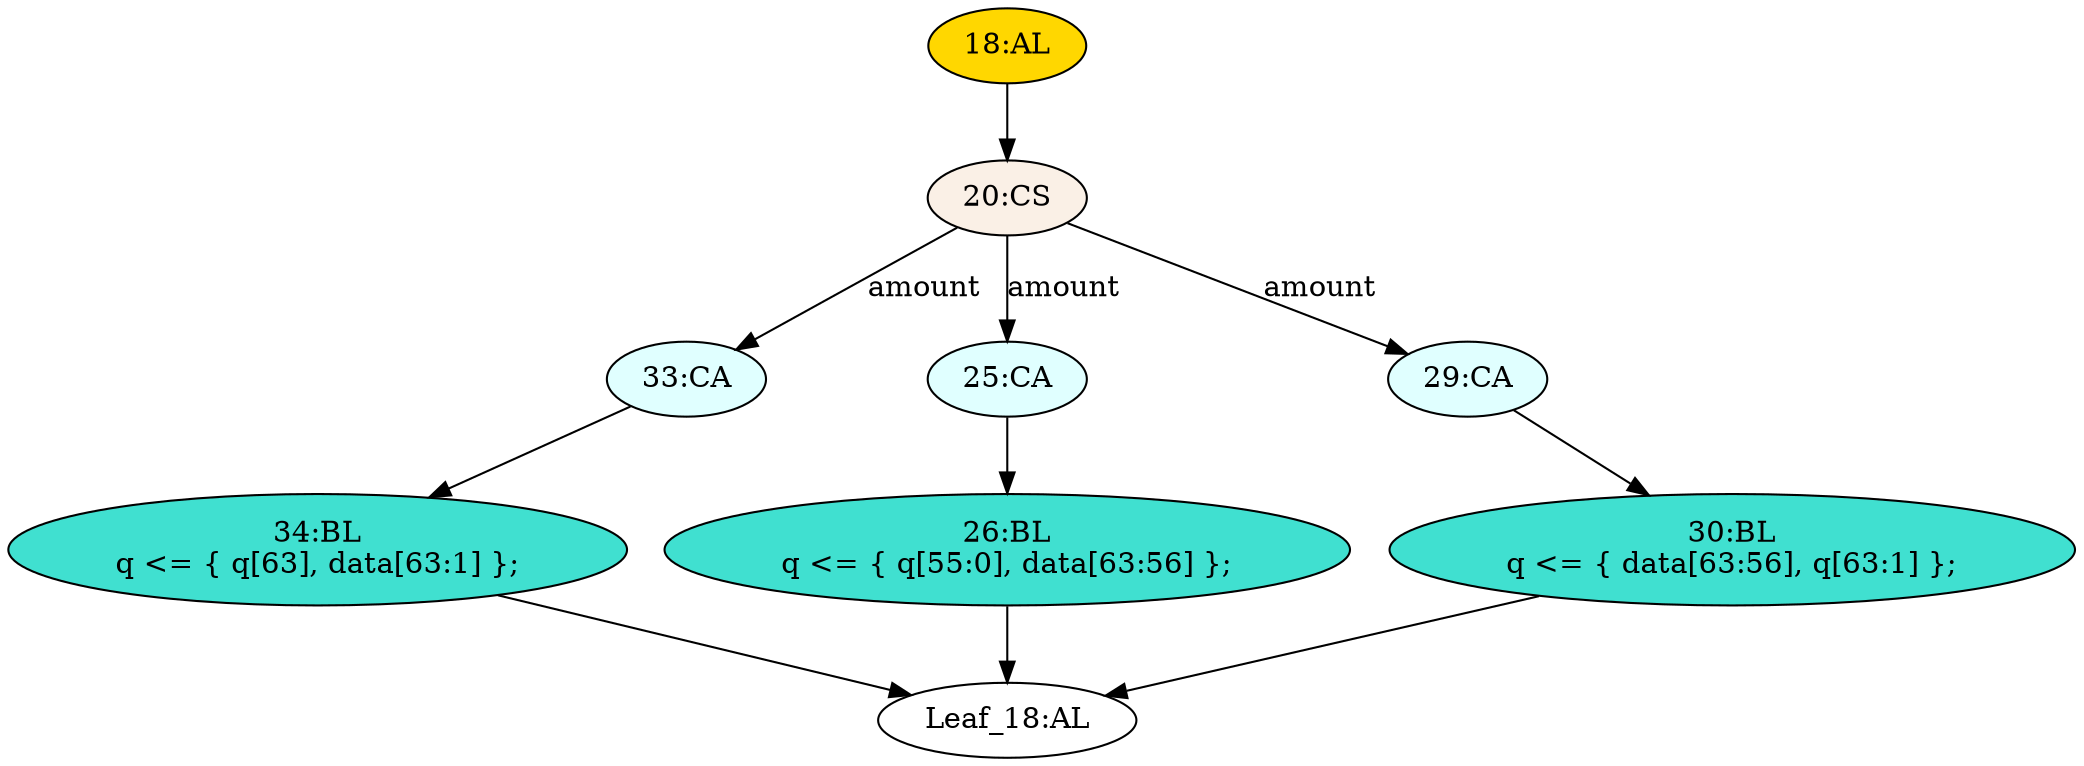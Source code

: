 strict digraph "" {
	node [label="\N"];
	"34:BL"	[ast="<pyverilog.vparser.ast.Block object at 0x7f2f04498810>",
		fillcolor=turquoise,
		label="34:BL
q <= { q[63], data[63:1] };",
		statements="[<pyverilog.vparser.ast.NonblockingSubstitution object at 0x7f2f04498850>]",
		style=filled,
		typ=Block];
	"Leaf_18:AL"	[def_var="['q']",
		label="Leaf_18:AL"];
	"34:BL" -> "Leaf_18:AL"	[cond="[]",
		lineno=None];
	"33:CA"	[ast="<pyverilog.vparser.ast.Case object at 0x7f2f04498790>",
		fillcolor=lightcyan,
		label="33:CA",
		statements="[]",
		style=filled,
		typ=Case];
	"33:CA" -> "34:BL"	[cond="[]",
		lineno=None];
	"25:CA"	[ast="<pyverilog.vparser.ast.Case object at 0x7f2f04498310>",
		fillcolor=lightcyan,
		label="25:CA",
		statements="[]",
		style=filled,
		typ=Case];
	"26:BL"	[ast="<pyverilog.vparser.ast.Block object at 0x7f2f04498390>",
		fillcolor=turquoise,
		label="26:BL
q <= { q[55:0], data[63:56] };",
		statements="[<pyverilog.vparser.ast.NonblockingSubstitution object at 0x7f2f044983d0>]",
		style=filled,
		typ=Block];
	"25:CA" -> "26:BL"	[cond="[]",
		lineno=None];
	"20:CS"	[ast="<pyverilog.vparser.ast.CaseStatement object at 0x7f2f04497e90>",
		fillcolor=linen,
		label="20:CS",
		statements="[]",
		style=filled,
		typ=CaseStatement];
	"20:CS" -> "33:CA"	[cond="['amount']",
		label=amount,
		lineno=20];
	"20:CS" -> "25:CA"	[cond="['amount']",
		label=amount,
		lineno=20];
	"29:CA"	[ast="<pyverilog.vparser.ast.Case object at 0x7f2f02d3d5d0>",
		fillcolor=lightcyan,
		label="29:CA",
		statements="[]",
		style=filled,
		typ=Case];
	"20:CS" -> "29:CA"	[cond="['amount']",
		label=amount,
		lineno=20];
	"26:BL" -> "Leaf_18:AL"	[cond="[]",
		lineno=None];
	"30:BL"	[ast="<pyverilog.vparser.ast.Block object at 0x7f2f02d3d810>",
		fillcolor=turquoise,
		label="30:BL
q <= { data[63:56], q[63:1] };",
		statements="[<pyverilog.vparser.ast.NonblockingSubstitution object at 0x7f2f02d3da50>]",
		style=filled,
		typ=Block];
	"29:CA" -> "30:BL"	[cond="[]",
		lineno=None];
	"18:AL"	[ast="<pyverilog.vparser.ast.Always object at 0x7f2f04498c10>",
		clk_sens=True,
		fillcolor=gold,
		label="18:AL",
		sens="['clk']",
		statements="[]",
		style=filled,
		typ=Always,
		use_var="['q', 'amount', 'data']"];
	"18:AL" -> "20:CS"	[cond="[]",
		lineno=None];
	"30:BL" -> "Leaf_18:AL"	[cond="[]",
		lineno=None];
}
